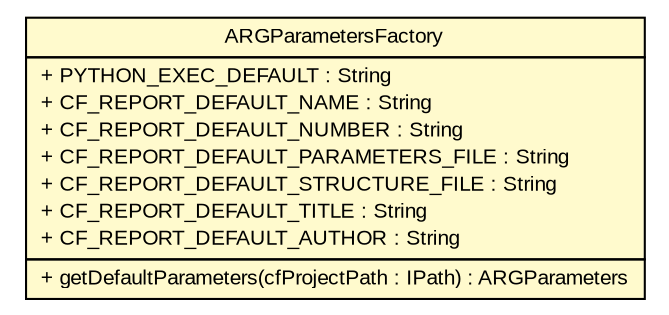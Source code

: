 #!/usr/local/bin/dot
#
# Class diagram 
# Generated by UMLGraph version R5_6-24-gf6e263 (http://www.umlgraph.org/)
#

digraph G {
	edge [fontname="arial",fontsize=10,labelfontname="arial",labelfontsize=10];
	node [fontname="arial",fontsize=10,shape=plaintext];
	nodesep=0.25;
	ranksep=0.5;
	// gov.sandia.cf.application.configuration.arg.ARGParametersFactory
	c42052 [label=<<table title="gov.sandia.cf.application.configuration.arg.ARGParametersFactory" border="0" cellborder="1" cellspacing="0" cellpadding="2" port="p" bgcolor="lemonChiffon" href="./ARGParametersFactory.html">
		<tr><td><table border="0" cellspacing="0" cellpadding="1">
<tr><td align="center" balign="center"> ARGParametersFactory </td></tr>
		</table></td></tr>
		<tr><td><table border="0" cellspacing="0" cellpadding="1">
<tr><td align="left" balign="left"> + PYTHON_EXEC_DEFAULT : String </td></tr>
<tr><td align="left" balign="left"> + CF_REPORT_DEFAULT_NAME : String </td></tr>
<tr><td align="left" balign="left"> + CF_REPORT_DEFAULT_NUMBER : String </td></tr>
<tr><td align="left" balign="left"> + CF_REPORT_DEFAULT_PARAMETERS_FILE : String </td></tr>
<tr><td align="left" balign="left"> + CF_REPORT_DEFAULT_STRUCTURE_FILE : String </td></tr>
<tr><td align="left" balign="left"> + CF_REPORT_DEFAULT_TITLE : String </td></tr>
<tr><td align="left" balign="left"> + CF_REPORT_DEFAULT_AUTHOR : String </td></tr>
		</table></td></tr>
		<tr><td><table border="0" cellspacing="0" cellpadding="1">
<tr><td align="left" balign="left"> + getDefaultParameters(cfProjectPath : IPath) : ARGParameters </td></tr>
		</table></td></tr>
		</table>>, URL="./ARGParametersFactory.html", fontname="arial", fontcolor="black", fontsize=10.0];
}

